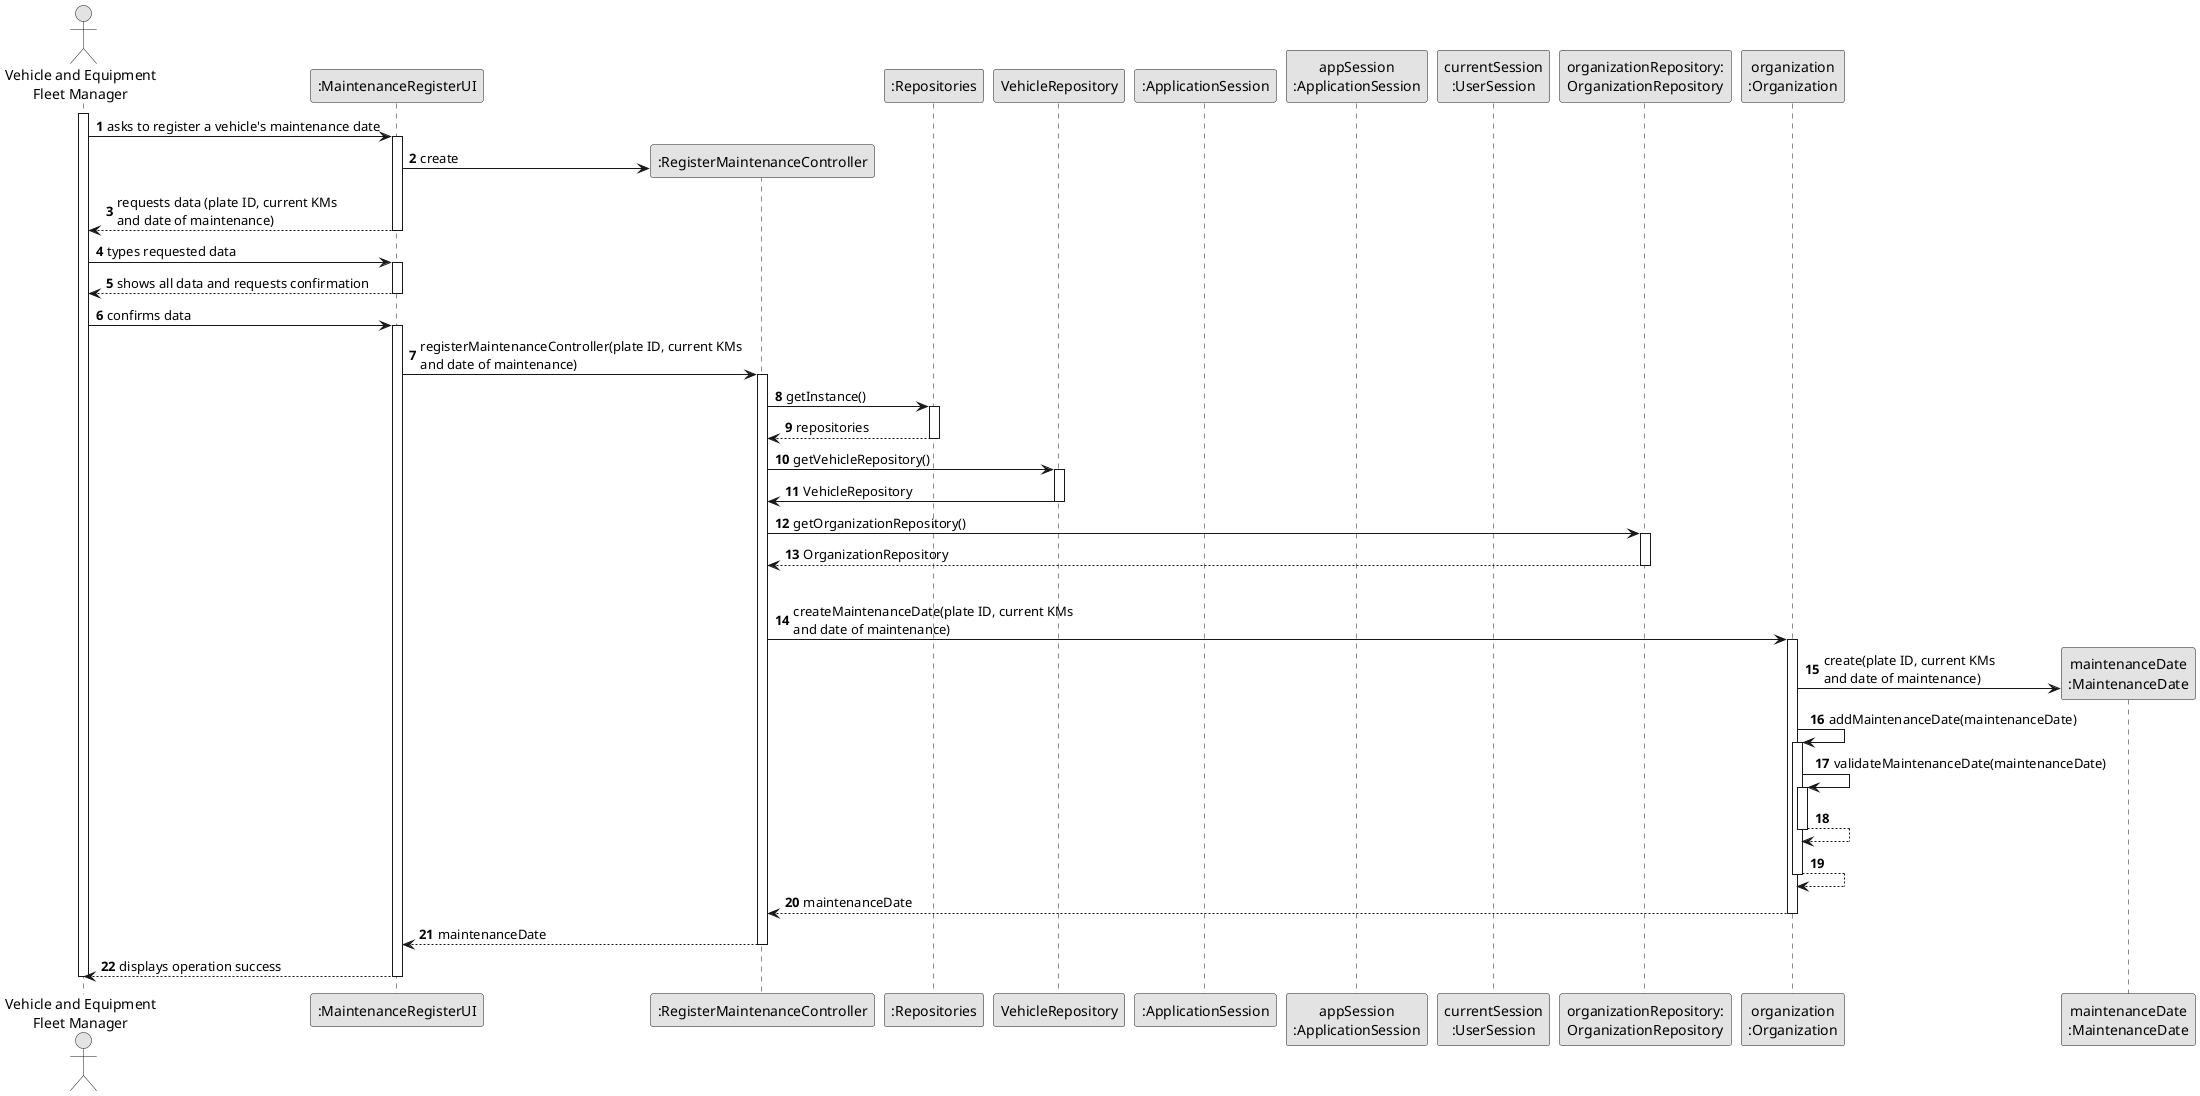 @startuml
skinparam monochrome true
skinparam packageStyle rectangle
skinparam shadowing false

autonumber

'hide footbox
actor "Vehicle and Equipment\nFleet Manager" as VEFL
participant ":MaintenanceRegisterUI" as UI
participant ":RegisterMaintenanceController" as RMC
participant ":Repositories" as RepositorySingleton
participant "VehicleRepository" as VR
participant ":ApplicationSession" as _APP
participant "appSession\n:ApplicationSession" as APP
participant "currentSession\n:UserSession" as SESSAO
participant "organizationRepository:\nOrganizationRepository" as OrganizationRepository
participant "organization\n:Organization" as ORG
participant "maintenanceDate\n:MaintenanceDate" as TAREFA

activate VEFL

        VEFL -> UI : asks to register a vehicle's maintenance date

        activate UI

'            UI --> ADM : requests data (reference, description,  informal \n description, technical description, duration, cost)
            'create CTRL
            UI -> RMC** : create



            UI --> VEFL : requests data (plate ID, current KMs \nand date of maintenance)
        deactivate UI

    VEFL -> UI : types requested data
    activate UI

        UI --> VEFL : shows all data and requests confirmation
    deactivate UI

    VEFL -> UI : confirms data
    activate UI

        UI -> RMC : registerMaintenanceController(plate ID, current KMs \nand date of maintenance)
        activate RMC



                RMC -> RepositorySingleton : getInstance()
                activate RepositorySingleton

                    RepositorySingleton --> RMC: repositories
                deactivate RepositorySingleton

                RMC -> VR : getVehicleRepository()
                activate VR

                    VR -> RMC : VehicleRepository
                deactivate VR

                RMC -> OrganizationRepository : getOrganizationRepository()
                activate OrganizationRepository

                    OrganizationRepository --> RMC : OrganizationRepository
                deactivate OrganizationRepository




            |||
            RMC -> ORG: createMaintenanceDate(plate ID, current KMs \nand date of maintenance)
            activate ORG

                ORG -> TAREFA**: create(plate ID, current KMs \nand date of maintenance)
                ORG -> ORG: addMaintenanceDate(maintenanceDate)


                activate ORG
                    ORG -> ORG: validateMaintenanceDate(maintenanceDate)
                    activate ORG
                        ORG --> ORG
                    deactivate ORG

                    ORG --> ORG
                deactivate ORG

                ORG --> RMC : maintenanceDate

            deactivate ORG

            RMC --> UI: maintenanceDate
            deactivate RMC
            UI --> VEFL: displays operation success
    deactivate UI

deactivate VEFL

@enduml